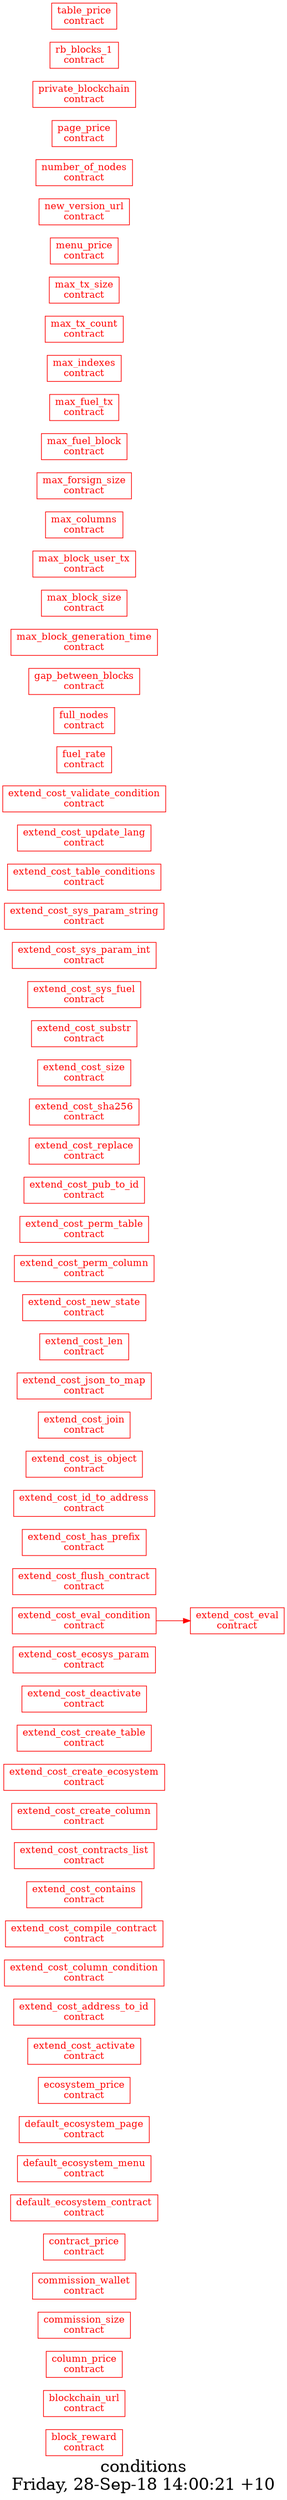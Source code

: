 digraph G {
fontsize="24";
label="conditions\nFriday, 28-Sep-18 14:00:21 +10";
nojustify=true;
ordering=out;
rankdir=LR;
size="30";
"block_reward\ncontract" [color=red, fontcolor=red, group=contracts, shape=record];
"blockchain_url\ncontract" [color=red, fontcolor=red, group=contracts, shape=record];
"column_price\ncontract" [color=red, fontcolor=red, group=contracts, shape=record];
"commission_size\ncontract" [color=red, fontcolor=red, group=contracts, shape=record];
"commission_wallet\ncontract" [color=red, fontcolor=red, group=contracts, shape=record];
"contract_price\ncontract" [color=red, fontcolor=red, group=contracts, shape=record];
"default_ecosystem_contract\ncontract" [color=red, fontcolor=red, group=contracts, shape=record];
"default_ecosystem_menu\ncontract" [color=red, fontcolor=red, group=contracts, shape=record];
"default_ecosystem_page\ncontract" [color=red, fontcolor=red, group=contracts, shape=record];
"ecosystem_price\ncontract" [color=red, fontcolor=red, group=contracts, shape=record];
"extend_cost_activate\ncontract" [color=red, fontcolor=red, group=contracts, shape=record];
"extend_cost_address_to_id\ncontract" [color=red, fontcolor=red, group=contracts, shape=record];
"extend_cost_column_condition\ncontract" [color=red, fontcolor=red, group=contracts, shape=record];
"extend_cost_compile_contract\ncontract" [color=red, fontcolor=red, group=contracts, shape=record];
"extend_cost_contains\ncontract" [color=red, fontcolor=red, group=contracts, shape=record];
"extend_cost_contracts_list\ncontract" [color=red, fontcolor=red, group=contracts, shape=record];
"extend_cost_create_column\ncontract" [color=red, fontcolor=red, group=contracts, shape=record];
"extend_cost_create_ecosystem\ncontract" [color=red, fontcolor=red, group=contracts, shape=record];
"extend_cost_create_table\ncontract" [color=red, fontcolor=red, group=contracts, shape=record];
"extend_cost_deactivate\ncontract" [color=red, fontcolor=red, group=contracts, shape=record];
"extend_cost_ecosys_param\ncontract" [color=red, fontcolor=red, group=contracts, shape=record];
"extend_cost_eval\ncontract" [color=red, fontcolor=red, group=contracts, shape=record];
"extend_cost_eval_condition\ncontract" -> "extend_cost_eval\ncontract"  [ color=red ]
"extend_cost_eval_condition\ncontract" [color=red, fontcolor=red, group=contracts, shape=record];
"extend_cost_flush_contract\ncontract" [color=red, fontcolor=red, group=contracts, shape=record];
"extend_cost_has_prefix\ncontract" [color=red, fontcolor=red, group=contracts, shape=record];
"extend_cost_id_to_address\ncontract" [color=red, fontcolor=red, group=contracts, shape=record];
"extend_cost_is_object\ncontract" [color=red, fontcolor=red, group=contracts, shape=record];
"extend_cost_join\ncontract" [color=red, fontcolor=red, group=contracts, shape=record];
"extend_cost_json_to_map\ncontract" [color=red, fontcolor=red, group=contracts, shape=record];
"extend_cost_len\ncontract" [color=red, fontcolor=red, group=contracts, shape=record];
"extend_cost_new_state\ncontract" [color=red, fontcolor=red, group=contracts, shape=record];
"extend_cost_perm_column\ncontract" [color=red, fontcolor=red, group=contracts, shape=record];
"extend_cost_perm_table\ncontract" [color=red, fontcolor=red, group=contracts, shape=record];
"extend_cost_pub_to_id\ncontract" [color=red, fontcolor=red, group=contracts, shape=record];
"extend_cost_replace\ncontract" [color=red, fontcolor=red, group=contracts, shape=record];
"extend_cost_sha256\ncontract" [color=red, fontcolor=red, group=contracts, shape=record];
"extend_cost_size\ncontract" [color=red, fontcolor=red, group=contracts, shape=record];
"extend_cost_substr\ncontract" [color=red, fontcolor=red, group=contracts, shape=record];
"extend_cost_sys_fuel\ncontract" [color=red, fontcolor=red, group=contracts, shape=record];
"extend_cost_sys_param_int\ncontract" [color=red, fontcolor=red, group=contracts, shape=record];
"extend_cost_sys_param_string\ncontract" [color=red, fontcolor=red, group=contracts, shape=record];
"extend_cost_table_conditions\ncontract" [color=red, fontcolor=red, group=contracts, shape=record];
"extend_cost_update_lang\ncontract" [color=red, fontcolor=red, group=contracts, shape=record];
"extend_cost_validate_condition\ncontract" [color=red, fontcolor=red, group=contracts, shape=record];
"fuel_rate\ncontract" [color=red, fontcolor=red, group=contracts, shape=record];
"full_nodes\ncontract" [color=red, fontcolor=red, group=contracts, shape=record];
"gap_between_blocks\ncontract" [color=red, fontcolor=red, group=contracts, shape=record];
"max_block_generation_time\ncontract" [color=red, fontcolor=red, group=contracts, shape=record];
"max_block_size\ncontract" [color=red, fontcolor=red, group=contracts, shape=record];
"max_block_user_tx\ncontract" [color=red, fontcolor=red, group=contracts, shape=record];
"max_columns\ncontract" [color=red, fontcolor=red, group=contracts, shape=record];
"max_forsign_size\ncontract" [color=red, fontcolor=red, group=contracts, shape=record];
"max_fuel_block\ncontract" [color=red, fontcolor=red, group=contracts, shape=record];
"max_fuel_tx\ncontract" [color=red, fontcolor=red, group=contracts, shape=record];
"max_indexes\ncontract" [color=red, fontcolor=red, group=contracts, shape=record];
"max_tx_count\ncontract" [color=red, fontcolor=red, group=contracts, shape=record];
"max_tx_size\ncontract" [color=red, fontcolor=red, group=contracts, shape=record];
"menu_price\ncontract" [color=red, fontcolor=red, group=contracts, shape=record];
"new_version_url\ncontract" [color=red, fontcolor=red, group=contracts, shape=record];
"number_of_nodes\ncontract" [color=red, fontcolor=red, group=contracts, shape=record];
"page_price\ncontract" [color=red, fontcolor=red, group=contracts, shape=record];
"private_blockchain\ncontract" [color=red, fontcolor=red, group=contracts, shape=record];
"rb_blocks_1\ncontract" [color=red, fontcolor=red, group=contracts, shape=record];
"table_price\ncontract" [color=red, fontcolor=red, group=contracts, shape=record];
}
